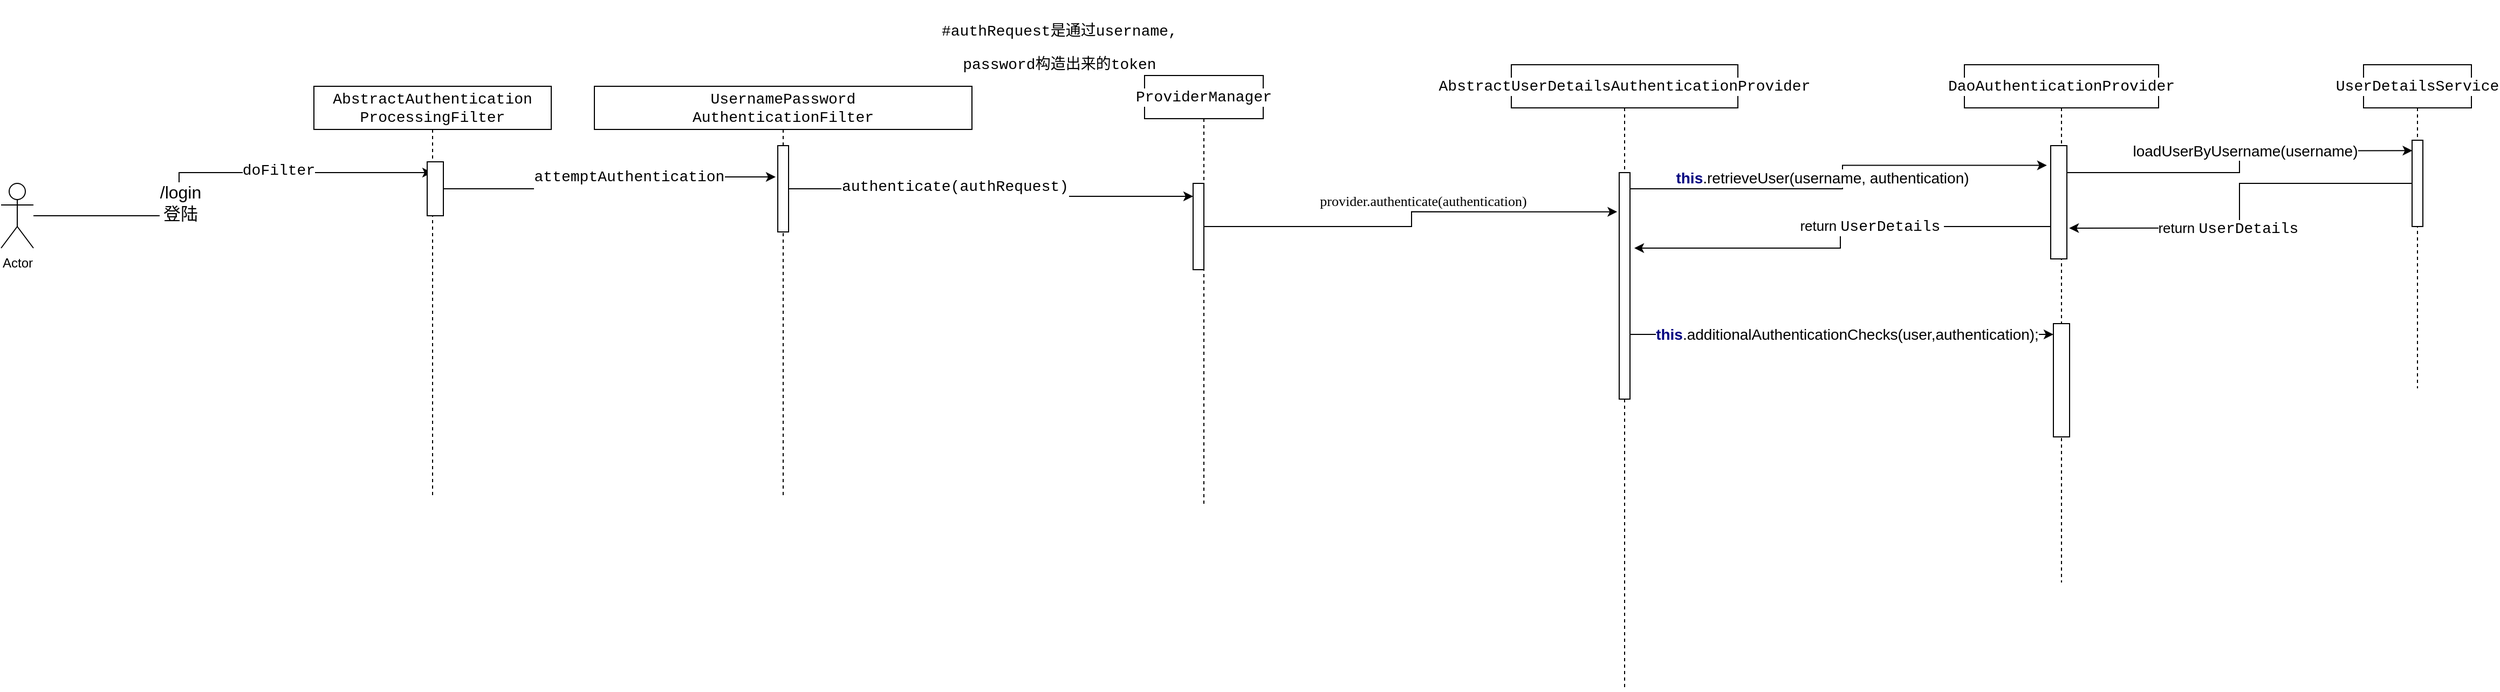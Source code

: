 <mxfile version="13.4.4" type="github">
  <diagram id="7Lpw1YlAb3dBw3zPXyh0" name="第 1 页">
    <mxGraphModel dx="1673" dy="895" grid="1" gridSize="10" guides="1" tooltips="1" connect="1" arrows="1" fold="1" page="1" pageScale="1" pageWidth="1200" pageHeight="3000" math="0" shadow="0">
      <root>
        <mxCell id="0" />
        <mxCell id="1" parent="0" />
        <mxCell id="XXFE5D08xe1anR7tmBYG-6" style="edgeStyle=orthogonalEdgeStyle;rounded=0;orthogonalLoop=1;jettySize=auto;html=1;" edge="1" parent="1" source="XXFE5D08xe1anR7tmBYG-1" target="XXFE5D08xe1anR7tmBYG-5">
          <mxGeometry relative="1" as="geometry">
            <Array as="points">
              <mxPoint x="225" y="200" />
              <mxPoint x="225" y="160" />
            </Array>
          </mxGeometry>
        </mxCell>
        <mxCell id="XXFE5D08xe1anR7tmBYG-7" value="&lt;font style=&quot;font-size: 16px&quot;&gt;/login&lt;br&gt;登陆&lt;/font&gt;" style="edgeLabel;html=1;align=center;verticalAlign=middle;resizable=0;points=[];" vertex="1" connectable="0" parent="XXFE5D08xe1anR7tmBYG-6">
          <mxGeometry x="-0.204" y="-1" relative="1" as="geometry">
            <mxPoint y="16" as="offset" />
          </mxGeometry>
        </mxCell>
        <mxCell id="XXFE5D08xe1anR7tmBYG-9" value="&lt;pre style=&quot;font-family: &amp;#34;courier new&amp;#34; ; font-size: 10.5pt&quot;&gt;doFilter&lt;/pre&gt;" style="edgeLabel;html=1;align=center;verticalAlign=middle;resizable=0;points=[];" vertex="1" connectable="0" parent="XXFE5D08xe1anR7tmBYG-6">
          <mxGeometry x="0.304" y="2" relative="1" as="geometry">
            <mxPoint as="offset" />
          </mxGeometry>
        </mxCell>
        <mxCell id="XXFE5D08xe1anR7tmBYG-1" value="Actor" style="shape=umlActor;verticalLabelPosition=bottom;verticalAlign=top;html=1;" vertex="1" parent="1">
          <mxGeometry x="60" y="170" width="30" height="60" as="geometry" />
        </mxCell>
        <mxCell id="XXFE5D08xe1anR7tmBYG-2" value="&lt;p style=&quot;background-color: rgb(255 , 255 , 255) ; font-family: &amp;#34;courier new&amp;#34; ; font-size: 10.5pt ; line-height: 120%&quot;&gt;UsernamePassword&lt;br&gt;AuthenticationFilter&lt;/p&gt;" style="shape=umlLifeline;perimeter=lifelinePerimeter;whiteSpace=wrap;html=1;container=1;collapsible=0;recursiveResize=0;outlineConnect=0;align=center;" vertex="1" parent="1">
          <mxGeometry x="610" y="80" width="350" height="380" as="geometry" />
        </mxCell>
        <mxCell id="XXFE5D08xe1anR7tmBYG-10" value="" style="html=1;points=[];perimeter=orthogonalPerimeter;" vertex="1" parent="XXFE5D08xe1anR7tmBYG-2">
          <mxGeometry x="170" y="55" width="10" height="80" as="geometry" />
        </mxCell>
        <mxCell id="XXFE5D08xe1anR7tmBYG-5" value="&lt;p style=&quot;background-color: rgb(255 , 255 , 255) ; font-family: &amp;#34;courier new&amp;#34; ; font-size: 10.5pt&quot;&gt;AbstractAuthentication&lt;br&gt;ProcessingFilter&lt;/p&gt;" style="shape=umlLifeline;perimeter=lifelinePerimeter;whiteSpace=wrap;html=1;container=1;collapsible=0;recursiveResize=0;outlineConnect=0;" vertex="1" parent="1">
          <mxGeometry x="350" y="80" width="220" height="380" as="geometry" />
        </mxCell>
        <mxCell id="XXFE5D08xe1anR7tmBYG-8" value="" style="html=1;points=[];perimeter=orthogonalPerimeter;" vertex="1" parent="XXFE5D08xe1anR7tmBYG-5">
          <mxGeometry x="105" y="70" width="15" height="50" as="geometry" />
        </mxCell>
        <mxCell id="XXFE5D08xe1anR7tmBYG-13" style="edgeStyle=orthogonalEdgeStyle;rounded=0;orthogonalLoop=1;jettySize=auto;html=1;entryX=-0.2;entryY=0.363;entryDx=0;entryDy=0;entryPerimeter=0;" edge="1" parent="1" source="XXFE5D08xe1anR7tmBYG-8" target="XXFE5D08xe1anR7tmBYG-10">
          <mxGeometry relative="1" as="geometry" />
        </mxCell>
        <mxCell id="XXFE5D08xe1anR7tmBYG-14" value="&lt;pre style=&quot;font-family: &amp;#34;courier new&amp;#34; ; font-size: 10.5pt&quot;&gt;attemptAuthentication&lt;/pre&gt;" style="edgeLabel;html=1;align=center;verticalAlign=middle;resizable=0;points=[];" vertex="1" connectable="0" parent="XXFE5D08xe1anR7tmBYG-13">
          <mxGeometry x="0.144" relative="1" as="geometry">
            <mxPoint as="offset" />
          </mxGeometry>
        </mxCell>
        <mxCell id="XXFE5D08xe1anR7tmBYG-15" value="&lt;pre style=&quot;background-color: rgb(255 , 255 , 255) ; font-family: &amp;#34;courier new&amp;#34; ; font-size: 10.5pt&quot;&gt;ProviderManager&lt;/pre&gt;" style="shape=umlLifeline;perimeter=lifelinePerimeter;whiteSpace=wrap;html=1;container=1;collapsible=0;recursiveResize=0;outlineConnect=0;" vertex="1" parent="1">
          <mxGeometry x="1120" y="70" width="110" height="400" as="geometry" />
        </mxCell>
        <mxCell id="XXFE5D08xe1anR7tmBYG-16" value="" style="html=1;points=[];perimeter=orthogonalPerimeter;" vertex="1" parent="XXFE5D08xe1anR7tmBYG-15">
          <mxGeometry x="45" y="100" width="10" height="80" as="geometry" />
        </mxCell>
        <mxCell id="XXFE5D08xe1anR7tmBYG-17" style="edgeStyle=orthogonalEdgeStyle;rounded=0;orthogonalLoop=1;jettySize=auto;html=1;entryX=0;entryY=0.15;entryDx=0;entryDy=0;entryPerimeter=0;" edge="1" parent="1" source="XXFE5D08xe1anR7tmBYG-10" target="XXFE5D08xe1anR7tmBYG-16">
          <mxGeometry relative="1" as="geometry" />
        </mxCell>
        <mxCell id="XXFE5D08xe1anR7tmBYG-18" value="&lt;pre style=&quot;font-family: &amp;#34;courier new&amp;#34; ; font-size: 10.5pt&quot;&gt;authenticate(authRequest)&lt;/pre&gt;" style="edgeLabel;html=1;align=center;verticalAlign=middle;resizable=0;points=[];" vertex="1" connectable="0" parent="XXFE5D08xe1anR7tmBYG-17">
          <mxGeometry x="-0.195" y="2" relative="1" as="geometry">
            <mxPoint as="offset" />
          </mxGeometry>
        </mxCell>
        <mxCell id="XXFE5D08xe1anR7tmBYG-20" value="&lt;pre style=&quot;background-color: rgb(255 , 255 , 255) ; font-family: &amp;#34;courier new&amp;#34; ; font-size: 10.5pt&quot;&gt;&lt;pre style=&quot;font-family: &amp;#34;courier new&amp;#34; ; font-size: 10.5pt&quot;&gt;AbstractUserDetailsAuthenticationProvider&lt;/pre&gt;&lt;/pre&gt;" style="shape=umlLifeline;perimeter=lifelinePerimeter;whiteSpace=wrap;html=1;container=1;collapsible=0;recursiveResize=0;outlineConnect=0;" vertex="1" parent="1">
          <mxGeometry x="1460" y="60" width="210" height="580" as="geometry" />
        </mxCell>
        <mxCell id="XXFE5D08xe1anR7tmBYG-21" value="" style="html=1;points=[];perimeter=orthogonalPerimeter;" vertex="1" parent="XXFE5D08xe1anR7tmBYG-20">
          <mxGeometry x="100" y="100" width="10" height="210" as="geometry" />
        </mxCell>
        <mxCell id="XXFE5D08xe1anR7tmBYG-19" value="&lt;pre style=&quot;color: rgb(0 , 0 , 0) ; font-style: normal ; font-weight: 400 ; letter-spacing: normal ; text-align: center ; text-indent: 0px ; text-transform: none ; word-spacing: 0px ; font-family: &amp;#34;courier new&amp;#34; ; font-size: 10.5pt&quot;&gt;#authRequest是通过username,&lt;/pre&gt;&lt;pre style=&quot;color: rgb(0 , 0 , 0) ; font-style: normal ; font-weight: 400 ; letter-spacing: normal ; text-align: center ; text-indent: 0px ; text-transform: none ; word-spacing: 0px ; font-family: &amp;#34;courier new&amp;#34; ; font-size: 10.5pt&quot;&gt;password构造出来的token&lt;/pre&gt;" style="text;whiteSpace=wrap;html=1;" vertex="1" parent="1">
          <mxGeometry x="930" width="420" height="60" as="geometry" />
        </mxCell>
        <mxCell id="XXFE5D08xe1anR7tmBYG-22" style="edgeStyle=orthogonalEdgeStyle;rounded=0;orthogonalLoop=1;jettySize=auto;html=1;entryX=-0.182;entryY=0.173;entryDx=0;entryDy=0;entryPerimeter=0;" edge="1" parent="1" source="XXFE5D08xe1anR7tmBYG-16" target="XXFE5D08xe1anR7tmBYG-21">
          <mxGeometry relative="1" as="geometry" />
        </mxCell>
        <mxCell id="XXFE5D08xe1anR7tmBYG-23" value="&lt;div style=&quot;font-size: 13px;&quot;&gt;provider.authenticate(authentication)&lt;/div&gt;" style="edgeLabel;html=1;align=center;verticalAlign=middle;resizable=0;points=[];fontSize=13;fontFamily=Verdana;" vertex="1" connectable="0" parent="XXFE5D08xe1anR7tmBYG-22">
          <mxGeometry x="-0.131" y="8" relative="1" as="geometry">
            <mxPoint x="30.53" y="-16.06" as="offset" />
          </mxGeometry>
        </mxCell>
        <mxCell id="XXFE5D08xe1anR7tmBYG-24" value="&lt;pre style=&quot;background-color: rgb(255 , 255 , 255) ; font-family: &amp;#34;courier new&amp;#34; ; font-size: 10.5pt&quot;&gt;DaoAuthenticationProvider&lt;/pre&gt;" style="shape=umlLifeline;perimeter=lifelinePerimeter;whiteSpace=wrap;html=1;container=1;collapsible=0;recursiveResize=0;outlineConnect=0;fontFamily=Verdana;fontSize=13;" vertex="1" parent="1">
          <mxGeometry x="1880" y="60" width="180" height="480" as="geometry" />
        </mxCell>
        <mxCell id="XXFE5D08xe1anR7tmBYG-25" value="" style="html=1;points=[];perimeter=orthogonalPerimeter;fontFamily=Verdana;fontSize=13;" vertex="1" parent="XXFE5D08xe1anR7tmBYG-24">
          <mxGeometry x="80" y="75" width="15" height="105" as="geometry" />
        </mxCell>
        <mxCell id="XXFE5D08xe1anR7tmBYG-28" value="&lt;pre style=&quot;background-color: rgb(255 , 255 , 255) ; font-family: &amp;#34;courier new&amp;#34; ; font-size: 10.5pt&quot;&gt;UserDetailsService&lt;/pre&gt;" style="shape=umlLifeline;perimeter=lifelinePerimeter;whiteSpace=wrap;html=1;container=1;collapsible=0;recursiveResize=0;outlineConnect=0;fontFamily=Helvetica;fontSize=13;" vertex="1" parent="1">
          <mxGeometry x="2250" y="60" width="100" height="300" as="geometry" />
        </mxCell>
        <mxCell id="XXFE5D08xe1anR7tmBYG-31" value="" style="html=1;points=[];perimeter=orthogonalPerimeter;fontFamily=Helvetica;fontSize=13;" vertex="1" parent="XXFE5D08xe1anR7tmBYG-28">
          <mxGeometry x="45" y="70" width="10" height="80" as="geometry" />
        </mxCell>
        <mxCell id="XXFE5D08xe1anR7tmBYG-29" style="edgeStyle=orthogonalEdgeStyle;rounded=0;orthogonalLoop=1;jettySize=auto;html=1;entryX=-0.239;entryY=0.174;entryDx=0;entryDy=0;entryPerimeter=0;fontFamily=Helvetica;fontSize=13;" edge="1" parent="1" source="XXFE5D08xe1anR7tmBYG-21" target="XXFE5D08xe1anR7tmBYG-25">
          <mxGeometry relative="1" as="geometry">
            <Array as="points">
              <mxPoint x="1767" y="175" />
              <mxPoint x="1767" y="153" />
            </Array>
          </mxGeometry>
        </mxCell>
        <mxCell id="XXFE5D08xe1anR7tmBYG-30" value="&lt;span style=&quot;font-size: 14px ; color: rgb(0 , 0 , 128) ; font-weight: bold&quot;&gt;this&lt;/span&gt;&lt;span style=&quot;font-size: 14px&quot;&gt;.retrieveUser(username, authentication)&lt;/span&gt;" style="edgeLabel;html=1;align=center;verticalAlign=middle;resizable=0;points=[];fontSize=13;fontFamily=Helvetica;" vertex="1" connectable="0" parent="XXFE5D08xe1anR7tmBYG-29">
          <mxGeometry x="-0.132" y="10" relative="1" as="geometry">
            <mxPoint x="1" as="offset" />
          </mxGeometry>
        </mxCell>
        <mxCell id="XXFE5D08xe1anR7tmBYG-35" style="edgeStyle=orthogonalEdgeStyle;rounded=0;orthogonalLoop=1;jettySize=auto;html=1;entryX=0.024;entryY=0.121;entryDx=0;entryDy=0;entryPerimeter=0;fontFamily=Helvetica;fontSize=13;" edge="1" parent="1" source="XXFE5D08xe1anR7tmBYG-25" target="XXFE5D08xe1anR7tmBYG-31">
          <mxGeometry relative="1" as="geometry">
            <Array as="points">
              <mxPoint x="2135" y="160" />
              <mxPoint x="2135" y="140" />
            </Array>
          </mxGeometry>
        </mxCell>
        <mxCell id="XXFE5D08xe1anR7tmBYG-36" value="&lt;div style=&quot;font-size: 10.5pt;&quot;&gt;loadUserByUsername(username)&lt;/div&gt;" style="edgeLabel;html=1;align=center;verticalAlign=middle;resizable=0;points=[];fontSize=13;fontFamily=Helvetica;" vertex="1" connectable="0" parent="XXFE5D08xe1anR7tmBYG-35">
          <mxGeometry x="0.088" y="3" relative="1" as="geometry">
            <mxPoint y="2.94" as="offset" />
          </mxGeometry>
        </mxCell>
        <mxCell id="XXFE5D08xe1anR7tmBYG-39" style="edgeStyle=orthogonalEdgeStyle;rounded=0;orthogonalLoop=1;jettySize=auto;html=1;entryX=1.141;entryY=0.728;entryDx=0;entryDy=0;entryPerimeter=0;fontFamily=Helvetica;fontSize=13;" edge="1" parent="1" source="XXFE5D08xe1anR7tmBYG-31" target="XXFE5D08xe1anR7tmBYG-25">
          <mxGeometry relative="1" as="geometry" />
        </mxCell>
        <mxCell id="XXFE5D08xe1anR7tmBYG-40" value="return&amp;nbsp;&lt;span style=&quot;font-family: &amp;#34;courier new&amp;#34; ; font-size: 10.5pt&quot;&gt;UserDetails&lt;/span&gt;&amp;nbsp;" style="edgeLabel;html=1;align=center;verticalAlign=middle;resizable=0;points=[];fontSize=13;fontFamily=Helvetica;" vertex="1" connectable="0" parent="XXFE5D08xe1anR7tmBYG-39">
          <mxGeometry x="0.167" relative="1" as="geometry">
            <mxPoint x="-1" as="offset" />
          </mxGeometry>
        </mxCell>
        <mxCell id="XXFE5D08xe1anR7tmBYG-41" style="edgeStyle=orthogonalEdgeStyle;rounded=0;orthogonalLoop=1;jettySize=auto;html=1;fontFamily=Helvetica;fontSize=13;" edge="1" parent="1" source="XXFE5D08xe1anR7tmBYG-25">
          <mxGeometry relative="1" as="geometry">
            <mxPoint x="1574" y="230" as="targetPoint" />
            <Array as="points">
              <mxPoint x="1765" y="210" />
              <mxPoint x="1765" y="230" />
            </Array>
          </mxGeometry>
        </mxCell>
        <mxCell id="XXFE5D08xe1anR7tmBYG-42" value="return&amp;nbsp;&lt;span style=&quot;font-family: &amp;#34;courier new&amp;#34; ; font-size: 10.5pt&quot;&gt;UserDetails&lt;/span&gt;&amp;nbsp;" style="edgeLabel;html=1;align=center;verticalAlign=middle;resizable=0;points=[];fontSize=13;fontFamily=Helvetica;" vertex="1" connectable="0" parent="XXFE5D08xe1anR7tmBYG-41">
          <mxGeometry x="-0.183" relative="1" as="geometry">
            <mxPoint as="offset" />
          </mxGeometry>
        </mxCell>
        <mxCell id="XXFE5D08xe1anR7tmBYG-44" value="" style="html=1;points=[];perimeter=orthogonalPerimeter;fontFamily=Verdana;fontSize=13;" vertex="1" parent="1">
          <mxGeometry x="1962.5" y="300" width="15" height="105" as="geometry" />
        </mxCell>
        <mxCell id="XXFE5D08xe1anR7tmBYG-46" style="edgeStyle=orthogonalEdgeStyle;rounded=0;orthogonalLoop=1;jettySize=auto;html=1;fontFamily=Helvetica;fontSize=13;" edge="1" parent="1" source="XXFE5D08xe1anR7tmBYG-21" target="XXFE5D08xe1anR7tmBYG-44">
          <mxGeometry relative="1" as="geometry">
            <mxPoint x="1920" y="360" as="targetPoint" />
            <Array as="points">
              <mxPoint x="1650" y="310" />
              <mxPoint x="1650" y="310" />
            </Array>
          </mxGeometry>
        </mxCell>
        <mxCell id="XXFE5D08xe1anR7tmBYG-47" value="&lt;div style=&quot;font-size: 10.5pt;&quot;&gt;&lt;span style=&quot;color: #000080 ; font-weight: bold&quot;&gt;this&lt;/span&gt;.additionalAuthenticationChecks(user,authentication);&lt;br&gt;&lt;/div&gt;" style="edgeLabel;html=1;align=center;verticalAlign=middle;resizable=0;points=[];fontSize=13;fontFamily=Helvetica;" vertex="1" connectable="0" parent="XXFE5D08xe1anR7tmBYG-46">
          <mxGeometry x="-0.074" relative="1" as="geometry">
            <mxPoint x="18.82" as="offset" />
          </mxGeometry>
        </mxCell>
      </root>
    </mxGraphModel>
  </diagram>
</mxfile>
